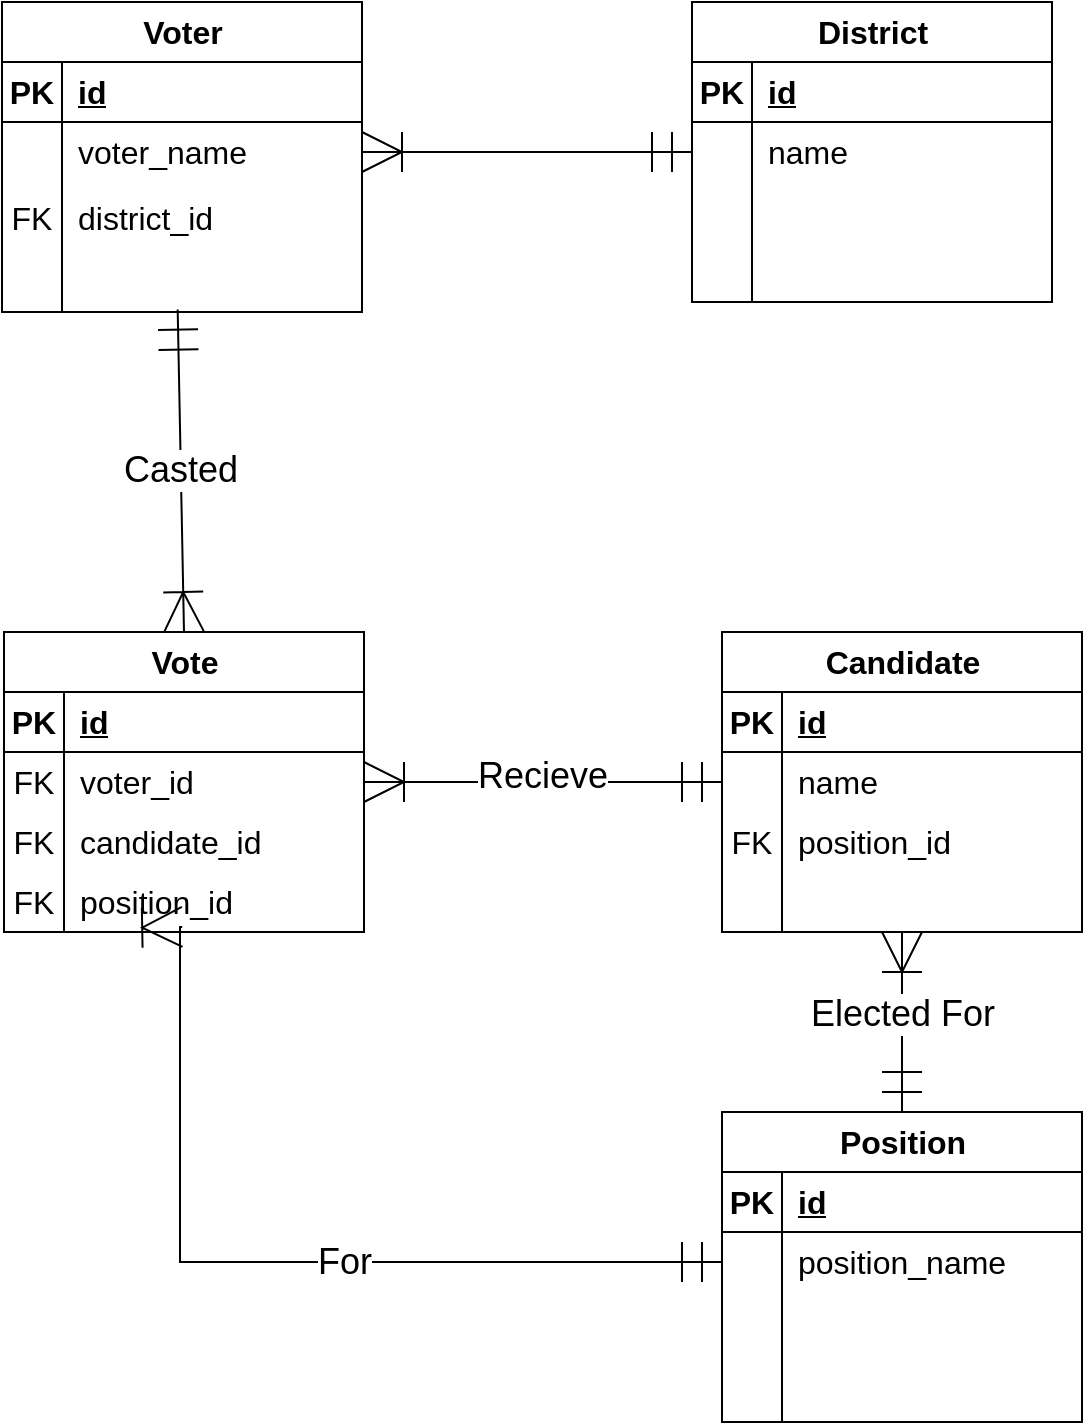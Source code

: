 <mxfile version="22.1.0" type="github">
  <diagram id="R2lEEEUBdFMjLlhIrx00" name="Page-1">
    <mxGraphModel dx="1384" dy="1087" grid="1" gridSize="15" guides="1" tooltips="1" connect="1" arrows="1" fold="1" page="1" pageScale="1" pageWidth="850" pageHeight="1100" math="0" shadow="0" extFonts="Permanent Marker^https://fonts.googleapis.com/css?family=Permanent+Marker">
      <root>
        <mxCell id="0" />
        <mxCell id="1" parent="0" />
        <mxCell id="LdrPlW5JpI6X9jHf2wMb-32" value="Voter" style="shape=table;startSize=30;container=1;collapsible=1;childLayout=tableLayout;fixedRows=1;rowLines=0;fontStyle=1;align=center;resizeLast=1;html=1;fontSize=16;" vertex="1" parent="1">
          <mxGeometry x="45" y="30" width="180" height="155" as="geometry" />
        </mxCell>
        <mxCell id="LdrPlW5JpI6X9jHf2wMb-33" value="" style="shape=tableRow;horizontal=0;startSize=0;swimlaneHead=0;swimlaneBody=0;fillColor=none;collapsible=0;dropTarget=0;points=[[0,0.5],[1,0.5]];portConstraint=eastwest;top=0;left=0;right=0;bottom=1;fontSize=16;" vertex="1" parent="LdrPlW5JpI6X9jHf2wMb-32">
          <mxGeometry y="30" width="180" height="30" as="geometry" />
        </mxCell>
        <mxCell id="LdrPlW5JpI6X9jHf2wMb-34" value="PK" style="shape=partialRectangle;connectable=0;fillColor=none;top=0;left=0;bottom=0;right=0;fontStyle=1;overflow=hidden;whiteSpace=wrap;html=1;fontSize=16;" vertex="1" parent="LdrPlW5JpI6X9jHf2wMb-33">
          <mxGeometry width="30" height="30" as="geometry">
            <mxRectangle width="30" height="30" as="alternateBounds" />
          </mxGeometry>
        </mxCell>
        <mxCell id="LdrPlW5JpI6X9jHf2wMb-35" value="id" style="shape=partialRectangle;connectable=0;fillColor=none;top=0;left=0;bottom=0;right=0;align=left;spacingLeft=6;fontStyle=5;overflow=hidden;whiteSpace=wrap;html=1;fontSize=16;" vertex="1" parent="LdrPlW5JpI6X9jHf2wMb-33">
          <mxGeometry x="30" width="150" height="30" as="geometry">
            <mxRectangle width="150" height="30" as="alternateBounds" />
          </mxGeometry>
        </mxCell>
        <mxCell id="LdrPlW5JpI6X9jHf2wMb-36" value="" style="shape=tableRow;horizontal=0;startSize=0;swimlaneHead=0;swimlaneBody=0;fillColor=none;collapsible=0;dropTarget=0;points=[[0,0.5],[1,0.5]];portConstraint=eastwest;top=0;left=0;right=0;bottom=0;fontSize=16;" vertex="1" parent="LdrPlW5JpI6X9jHf2wMb-32">
          <mxGeometry y="60" width="180" height="30" as="geometry" />
        </mxCell>
        <mxCell id="LdrPlW5JpI6X9jHf2wMb-37" value="" style="shape=partialRectangle;connectable=0;fillColor=none;top=0;left=0;bottom=0;right=0;editable=1;overflow=hidden;whiteSpace=wrap;html=1;fontSize=16;" vertex="1" parent="LdrPlW5JpI6X9jHf2wMb-36">
          <mxGeometry width="30" height="30" as="geometry">
            <mxRectangle width="30" height="30" as="alternateBounds" />
          </mxGeometry>
        </mxCell>
        <mxCell id="LdrPlW5JpI6X9jHf2wMb-38" value="voter_name" style="shape=partialRectangle;connectable=0;fillColor=none;top=0;left=0;bottom=0;right=0;align=left;spacingLeft=6;overflow=hidden;whiteSpace=wrap;html=1;fontSize=16;" vertex="1" parent="LdrPlW5JpI6X9jHf2wMb-36">
          <mxGeometry x="30" width="150" height="30" as="geometry">
            <mxRectangle width="150" height="30" as="alternateBounds" />
          </mxGeometry>
        </mxCell>
        <mxCell id="LdrPlW5JpI6X9jHf2wMb-39" value="" style="shape=tableRow;horizontal=0;startSize=0;swimlaneHead=0;swimlaneBody=0;fillColor=none;collapsible=0;dropTarget=0;points=[[0,0.5],[1,0.5]];portConstraint=eastwest;top=0;left=0;right=0;bottom=0;fontSize=16;" vertex="1" parent="LdrPlW5JpI6X9jHf2wMb-32">
          <mxGeometry y="90" width="180" height="35" as="geometry" />
        </mxCell>
        <mxCell id="LdrPlW5JpI6X9jHf2wMb-40" value="FK" style="shape=partialRectangle;connectable=0;fillColor=none;top=0;left=0;bottom=0;right=0;editable=1;overflow=hidden;whiteSpace=wrap;html=1;fontSize=16;" vertex="1" parent="LdrPlW5JpI6X9jHf2wMb-39">
          <mxGeometry width="30" height="35" as="geometry">
            <mxRectangle width="30" height="35" as="alternateBounds" />
          </mxGeometry>
        </mxCell>
        <mxCell id="LdrPlW5JpI6X9jHf2wMb-41" value="district_id" style="shape=partialRectangle;connectable=0;fillColor=none;top=0;left=0;bottom=0;right=0;align=left;spacingLeft=6;overflow=hidden;whiteSpace=wrap;html=1;fontSize=16;" vertex="1" parent="LdrPlW5JpI6X9jHf2wMb-39">
          <mxGeometry x="30" width="150" height="35" as="geometry">
            <mxRectangle width="150" height="35" as="alternateBounds" />
          </mxGeometry>
        </mxCell>
        <mxCell id="LdrPlW5JpI6X9jHf2wMb-42" value="" style="shape=tableRow;horizontal=0;startSize=0;swimlaneHead=0;swimlaneBody=0;fillColor=none;collapsible=0;dropTarget=0;points=[[0,0.5],[1,0.5]];portConstraint=eastwest;top=0;left=0;right=0;bottom=0;fontSize=16;" vertex="1" parent="LdrPlW5JpI6X9jHf2wMb-32">
          <mxGeometry y="125" width="180" height="30" as="geometry" />
        </mxCell>
        <mxCell id="LdrPlW5JpI6X9jHf2wMb-43" value="" style="shape=partialRectangle;connectable=0;fillColor=none;top=0;left=0;bottom=0;right=0;editable=1;overflow=hidden;whiteSpace=wrap;html=1;fontSize=16;" vertex="1" parent="LdrPlW5JpI6X9jHf2wMb-42">
          <mxGeometry width="30" height="30" as="geometry">
            <mxRectangle width="30" height="30" as="alternateBounds" />
          </mxGeometry>
        </mxCell>
        <mxCell id="LdrPlW5JpI6X9jHf2wMb-44" value="" style="shape=partialRectangle;connectable=0;fillColor=none;top=0;left=0;bottom=0;right=0;align=left;spacingLeft=6;overflow=hidden;whiteSpace=wrap;html=1;fontSize=16;" vertex="1" parent="LdrPlW5JpI6X9jHf2wMb-42">
          <mxGeometry x="30" width="150" height="30" as="geometry">
            <mxRectangle width="150" height="30" as="alternateBounds" />
          </mxGeometry>
        </mxCell>
        <mxCell id="LdrPlW5JpI6X9jHf2wMb-60" value="District" style="shape=table;startSize=30;container=1;collapsible=1;childLayout=tableLayout;fixedRows=1;rowLines=0;fontStyle=1;align=center;resizeLast=1;html=1;fontSize=16;" vertex="1" parent="1">
          <mxGeometry x="390" y="30" width="180" height="150" as="geometry" />
        </mxCell>
        <mxCell id="LdrPlW5JpI6X9jHf2wMb-61" value="" style="shape=tableRow;horizontal=0;startSize=0;swimlaneHead=0;swimlaneBody=0;fillColor=none;collapsible=0;dropTarget=0;points=[[0,0.5],[1,0.5]];portConstraint=eastwest;top=0;left=0;right=0;bottom=1;fontSize=16;" vertex="1" parent="LdrPlW5JpI6X9jHf2wMb-60">
          <mxGeometry y="30" width="180" height="30" as="geometry" />
        </mxCell>
        <mxCell id="LdrPlW5JpI6X9jHf2wMb-62" value="PK" style="shape=partialRectangle;connectable=0;fillColor=none;top=0;left=0;bottom=0;right=0;fontStyle=1;overflow=hidden;whiteSpace=wrap;html=1;fontSize=16;" vertex="1" parent="LdrPlW5JpI6X9jHf2wMb-61">
          <mxGeometry width="30" height="30" as="geometry">
            <mxRectangle width="30" height="30" as="alternateBounds" />
          </mxGeometry>
        </mxCell>
        <mxCell id="LdrPlW5JpI6X9jHf2wMb-63" value="id" style="shape=partialRectangle;connectable=0;fillColor=none;top=0;left=0;bottom=0;right=0;align=left;spacingLeft=6;fontStyle=5;overflow=hidden;whiteSpace=wrap;html=1;fontSize=16;" vertex="1" parent="LdrPlW5JpI6X9jHf2wMb-61">
          <mxGeometry x="30" width="150" height="30" as="geometry">
            <mxRectangle width="150" height="30" as="alternateBounds" />
          </mxGeometry>
        </mxCell>
        <mxCell id="LdrPlW5JpI6X9jHf2wMb-64" value="" style="shape=tableRow;horizontal=0;startSize=0;swimlaneHead=0;swimlaneBody=0;fillColor=none;collapsible=0;dropTarget=0;points=[[0,0.5],[1,0.5]];portConstraint=eastwest;top=0;left=0;right=0;bottom=0;fontSize=16;" vertex="1" parent="LdrPlW5JpI6X9jHf2wMb-60">
          <mxGeometry y="60" width="180" height="30" as="geometry" />
        </mxCell>
        <mxCell id="LdrPlW5JpI6X9jHf2wMb-65" value="" style="shape=partialRectangle;connectable=0;fillColor=none;top=0;left=0;bottom=0;right=0;editable=1;overflow=hidden;whiteSpace=wrap;html=1;fontSize=16;" vertex="1" parent="LdrPlW5JpI6X9jHf2wMb-64">
          <mxGeometry width="30" height="30" as="geometry">
            <mxRectangle width="30" height="30" as="alternateBounds" />
          </mxGeometry>
        </mxCell>
        <mxCell id="LdrPlW5JpI6X9jHf2wMb-66" value="name" style="shape=partialRectangle;connectable=0;fillColor=none;top=0;left=0;bottom=0;right=0;align=left;spacingLeft=6;overflow=hidden;whiteSpace=wrap;html=1;fontSize=16;" vertex="1" parent="LdrPlW5JpI6X9jHf2wMb-64">
          <mxGeometry x="30" width="150" height="30" as="geometry">
            <mxRectangle width="150" height="30" as="alternateBounds" />
          </mxGeometry>
        </mxCell>
        <mxCell id="LdrPlW5JpI6X9jHf2wMb-67" value="" style="shape=tableRow;horizontal=0;startSize=0;swimlaneHead=0;swimlaneBody=0;fillColor=none;collapsible=0;dropTarget=0;points=[[0,0.5],[1,0.5]];portConstraint=eastwest;top=0;left=0;right=0;bottom=0;fontSize=16;" vertex="1" parent="LdrPlW5JpI6X9jHf2wMb-60">
          <mxGeometry y="90" width="180" height="30" as="geometry" />
        </mxCell>
        <mxCell id="LdrPlW5JpI6X9jHf2wMb-68" value="" style="shape=partialRectangle;connectable=0;fillColor=none;top=0;left=0;bottom=0;right=0;editable=1;overflow=hidden;whiteSpace=wrap;html=1;fontSize=16;" vertex="1" parent="LdrPlW5JpI6X9jHf2wMb-67">
          <mxGeometry width="30" height="30" as="geometry">
            <mxRectangle width="30" height="30" as="alternateBounds" />
          </mxGeometry>
        </mxCell>
        <mxCell id="LdrPlW5JpI6X9jHf2wMb-69" value="" style="shape=partialRectangle;connectable=0;fillColor=none;top=0;left=0;bottom=0;right=0;align=left;spacingLeft=6;overflow=hidden;whiteSpace=wrap;html=1;fontSize=16;" vertex="1" parent="LdrPlW5JpI6X9jHf2wMb-67">
          <mxGeometry x="30" width="150" height="30" as="geometry">
            <mxRectangle width="150" height="30" as="alternateBounds" />
          </mxGeometry>
        </mxCell>
        <mxCell id="LdrPlW5JpI6X9jHf2wMb-70" value="" style="shape=tableRow;horizontal=0;startSize=0;swimlaneHead=0;swimlaneBody=0;fillColor=none;collapsible=0;dropTarget=0;points=[[0,0.5],[1,0.5]];portConstraint=eastwest;top=0;left=0;right=0;bottom=0;fontSize=16;" vertex="1" parent="LdrPlW5JpI6X9jHf2wMb-60">
          <mxGeometry y="120" width="180" height="30" as="geometry" />
        </mxCell>
        <mxCell id="LdrPlW5JpI6X9jHf2wMb-71" value="" style="shape=partialRectangle;connectable=0;fillColor=none;top=0;left=0;bottom=0;right=0;editable=1;overflow=hidden;whiteSpace=wrap;html=1;fontSize=16;" vertex="1" parent="LdrPlW5JpI6X9jHf2wMb-70">
          <mxGeometry width="30" height="30" as="geometry">
            <mxRectangle width="30" height="30" as="alternateBounds" />
          </mxGeometry>
        </mxCell>
        <mxCell id="LdrPlW5JpI6X9jHf2wMb-72" value="" style="shape=partialRectangle;connectable=0;fillColor=none;top=0;left=0;bottom=0;right=0;align=left;spacingLeft=6;overflow=hidden;whiteSpace=wrap;html=1;fontSize=16;" vertex="1" parent="LdrPlW5JpI6X9jHf2wMb-70">
          <mxGeometry x="30" width="150" height="30" as="geometry">
            <mxRectangle width="150" height="30" as="alternateBounds" />
          </mxGeometry>
        </mxCell>
        <mxCell id="LdrPlW5JpI6X9jHf2wMb-5" value="Candidate" style="shape=table;startSize=30;container=1;collapsible=1;childLayout=tableLayout;fixedRows=1;rowLines=0;fontStyle=1;align=center;resizeLast=1;html=1;fontSize=16;" vertex="1" parent="1">
          <mxGeometry x="405" y="345" width="180" height="150" as="geometry" />
        </mxCell>
        <mxCell id="LdrPlW5JpI6X9jHf2wMb-6" value="" style="shape=tableRow;horizontal=0;startSize=0;swimlaneHead=0;swimlaneBody=0;fillColor=none;collapsible=0;dropTarget=0;points=[[0,0.5],[1,0.5]];portConstraint=eastwest;top=0;left=0;right=0;bottom=1;fontSize=16;" vertex="1" parent="LdrPlW5JpI6X9jHf2wMb-5">
          <mxGeometry y="30" width="180" height="30" as="geometry" />
        </mxCell>
        <mxCell id="LdrPlW5JpI6X9jHf2wMb-7" value="PK" style="shape=partialRectangle;connectable=0;fillColor=none;top=0;left=0;bottom=0;right=0;fontStyle=1;overflow=hidden;whiteSpace=wrap;html=1;fontSize=16;" vertex="1" parent="LdrPlW5JpI6X9jHf2wMb-6">
          <mxGeometry width="30" height="30" as="geometry">
            <mxRectangle width="30" height="30" as="alternateBounds" />
          </mxGeometry>
        </mxCell>
        <mxCell id="LdrPlW5JpI6X9jHf2wMb-8" value="id" style="shape=partialRectangle;connectable=0;fillColor=none;top=0;left=0;bottom=0;right=0;align=left;spacingLeft=6;fontStyle=5;overflow=hidden;whiteSpace=wrap;html=1;fontSize=16;" vertex="1" parent="LdrPlW5JpI6X9jHf2wMb-6">
          <mxGeometry x="30" width="150" height="30" as="geometry">
            <mxRectangle width="150" height="30" as="alternateBounds" />
          </mxGeometry>
        </mxCell>
        <mxCell id="LdrPlW5JpI6X9jHf2wMb-9" value="" style="shape=tableRow;horizontal=0;startSize=0;swimlaneHead=0;swimlaneBody=0;fillColor=none;collapsible=0;dropTarget=0;points=[[0,0.5],[1,0.5]];portConstraint=eastwest;top=0;left=0;right=0;bottom=0;fontSize=16;" vertex="1" parent="LdrPlW5JpI6X9jHf2wMb-5">
          <mxGeometry y="60" width="180" height="30" as="geometry" />
        </mxCell>
        <mxCell id="LdrPlW5JpI6X9jHf2wMb-10" value="" style="shape=partialRectangle;connectable=0;fillColor=none;top=0;left=0;bottom=0;right=0;editable=1;overflow=hidden;whiteSpace=wrap;html=1;fontSize=16;" vertex="1" parent="LdrPlW5JpI6X9jHf2wMb-9">
          <mxGeometry width="30" height="30" as="geometry">
            <mxRectangle width="30" height="30" as="alternateBounds" />
          </mxGeometry>
        </mxCell>
        <mxCell id="LdrPlW5JpI6X9jHf2wMb-11" value="name" style="shape=partialRectangle;connectable=0;fillColor=none;top=0;left=0;bottom=0;right=0;align=left;spacingLeft=6;overflow=hidden;whiteSpace=wrap;html=1;fontSize=16;" vertex="1" parent="LdrPlW5JpI6X9jHf2wMb-9">
          <mxGeometry x="30" width="150" height="30" as="geometry">
            <mxRectangle width="150" height="30" as="alternateBounds" />
          </mxGeometry>
        </mxCell>
        <mxCell id="LdrPlW5JpI6X9jHf2wMb-12" value="" style="shape=tableRow;horizontal=0;startSize=0;swimlaneHead=0;swimlaneBody=0;fillColor=none;collapsible=0;dropTarget=0;points=[[0,0.5],[1,0.5]];portConstraint=eastwest;top=0;left=0;right=0;bottom=0;fontSize=16;" vertex="1" parent="LdrPlW5JpI6X9jHf2wMb-5">
          <mxGeometry y="90" width="180" height="30" as="geometry" />
        </mxCell>
        <mxCell id="LdrPlW5JpI6X9jHf2wMb-13" value="FK" style="shape=partialRectangle;connectable=0;fillColor=none;top=0;left=0;bottom=0;right=0;editable=1;overflow=hidden;whiteSpace=wrap;html=1;fontSize=16;" vertex="1" parent="LdrPlW5JpI6X9jHf2wMb-12">
          <mxGeometry width="30" height="30" as="geometry">
            <mxRectangle width="30" height="30" as="alternateBounds" />
          </mxGeometry>
        </mxCell>
        <mxCell id="LdrPlW5JpI6X9jHf2wMb-14" value="position_id" style="shape=partialRectangle;connectable=0;fillColor=none;top=0;left=0;bottom=0;right=0;align=left;spacingLeft=6;overflow=hidden;whiteSpace=wrap;html=1;fontSize=16;" vertex="1" parent="LdrPlW5JpI6X9jHf2wMb-12">
          <mxGeometry x="30" width="150" height="30" as="geometry">
            <mxRectangle width="150" height="30" as="alternateBounds" />
          </mxGeometry>
        </mxCell>
        <mxCell id="LdrPlW5JpI6X9jHf2wMb-15" value="" style="shape=tableRow;horizontal=0;startSize=0;swimlaneHead=0;swimlaneBody=0;fillColor=none;collapsible=0;dropTarget=0;points=[[0,0.5],[1,0.5]];portConstraint=eastwest;top=0;left=0;right=0;bottom=0;fontSize=16;" vertex="1" parent="LdrPlW5JpI6X9jHf2wMb-5">
          <mxGeometry y="120" width="180" height="30" as="geometry" />
        </mxCell>
        <mxCell id="LdrPlW5JpI6X9jHf2wMb-16" value="" style="shape=partialRectangle;connectable=0;fillColor=none;top=0;left=0;bottom=0;right=0;editable=1;overflow=hidden;whiteSpace=wrap;html=1;fontSize=16;" vertex="1" parent="LdrPlW5JpI6X9jHf2wMb-15">
          <mxGeometry width="30" height="30" as="geometry">
            <mxRectangle width="30" height="30" as="alternateBounds" />
          </mxGeometry>
        </mxCell>
        <mxCell id="LdrPlW5JpI6X9jHf2wMb-17" value="" style="shape=partialRectangle;connectable=0;fillColor=none;top=0;left=0;bottom=0;right=0;align=left;spacingLeft=6;overflow=hidden;whiteSpace=wrap;html=1;fontSize=16;" vertex="1" parent="LdrPlW5JpI6X9jHf2wMb-15">
          <mxGeometry x="30" width="150" height="30" as="geometry">
            <mxRectangle width="150" height="30" as="alternateBounds" />
          </mxGeometry>
        </mxCell>
        <mxCell id="LdrPlW5JpI6X9jHf2wMb-119" style="edgeStyle=none;curved=1;rounded=0;orthogonalLoop=1;jettySize=auto;html=1;exitX=0.75;exitY=0;exitDx=0;exitDy=0;fontSize=12;startSize=8;endSize=8;" edge="1" parent="1" source="LdrPlW5JpI6X9jHf2wMb-5" target="LdrPlW5JpI6X9jHf2wMb-5">
          <mxGeometry relative="1" as="geometry" />
        </mxCell>
        <mxCell id="LdrPlW5JpI6X9jHf2wMb-126" value="Vote" style="shape=table;startSize=30;container=1;collapsible=1;childLayout=tableLayout;fixedRows=1;rowLines=0;fontStyle=1;align=center;resizeLast=1;html=1;fontSize=16;" vertex="1" parent="1">
          <mxGeometry x="46" y="345" width="180" height="150" as="geometry" />
        </mxCell>
        <mxCell id="LdrPlW5JpI6X9jHf2wMb-127" value="" style="shape=tableRow;horizontal=0;startSize=0;swimlaneHead=0;swimlaneBody=0;fillColor=none;collapsible=0;dropTarget=0;points=[[0,0.5],[1,0.5]];portConstraint=eastwest;top=0;left=0;right=0;bottom=1;fontSize=16;" vertex="1" parent="LdrPlW5JpI6X9jHf2wMb-126">
          <mxGeometry y="30" width="180" height="30" as="geometry" />
        </mxCell>
        <mxCell id="LdrPlW5JpI6X9jHf2wMb-128" value="PK" style="shape=partialRectangle;connectable=0;fillColor=none;top=0;left=0;bottom=0;right=0;fontStyle=1;overflow=hidden;whiteSpace=wrap;html=1;fontSize=16;" vertex="1" parent="LdrPlW5JpI6X9jHf2wMb-127">
          <mxGeometry width="30" height="30" as="geometry">
            <mxRectangle width="30" height="30" as="alternateBounds" />
          </mxGeometry>
        </mxCell>
        <mxCell id="LdrPlW5JpI6X9jHf2wMb-129" value="id" style="shape=partialRectangle;connectable=0;fillColor=none;top=0;left=0;bottom=0;right=0;align=left;spacingLeft=6;fontStyle=5;overflow=hidden;whiteSpace=wrap;html=1;fontSize=16;" vertex="1" parent="LdrPlW5JpI6X9jHf2wMb-127">
          <mxGeometry x="30" width="150" height="30" as="geometry">
            <mxRectangle width="150" height="30" as="alternateBounds" />
          </mxGeometry>
        </mxCell>
        <mxCell id="LdrPlW5JpI6X9jHf2wMb-130" value="" style="shape=tableRow;horizontal=0;startSize=0;swimlaneHead=0;swimlaneBody=0;fillColor=none;collapsible=0;dropTarget=0;points=[[0,0.5],[1,0.5]];portConstraint=eastwest;top=0;left=0;right=0;bottom=0;fontSize=16;" vertex="1" parent="LdrPlW5JpI6X9jHf2wMb-126">
          <mxGeometry y="60" width="180" height="30" as="geometry" />
        </mxCell>
        <mxCell id="LdrPlW5JpI6X9jHf2wMb-131" value="FK" style="shape=partialRectangle;connectable=0;fillColor=none;top=0;left=0;bottom=0;right=0;editable=1;overflow=hidden;whiteSpace=wrap;html=1;fontSize=16;" vertex="1" parent="LdrPlW5JpI6X9jHf2wMb-130">
          <mxGeometry width="30" height="30" as="geometry">
            <mxRectangle width="30" height="30" as="alternateBounds" />
          </mxGeometry>
        </mxCell>
        <mxCell id="LdrPlW5JpI6X9jHf2wMb-132" value="voter_id" style="shape=partialRectangle;connectable=0;fillColor=none;top=0;left=0;bottom=0;right=0;align=left;spacingLeft=6;overflow=hidden;whiteSpace=wrap;html=1;fontSize=16;" vertex="1" parent="LdrPlW5JpI6X9jHf2wMb-130">
          <mxGeometry x="30" width="150" height="30" as="geometry">
            <mxRectangle width="150" height="30" as="alternateBounds" />
          </mxGeometry>
        </mxCell>
        <mxCell id="LdrPlW5JpI6X9jHf2wMb-133" value="" style="shape=tableRow;horizontal=0;startSize=0;swimlaneHead=0;swimlaneBody=0;fillColor=none;collapsible=0;dropTarget=0;points=[[0,0.5],[1,0.5]];portConstraint=eastwest;top=0;left=0;right=0;bottom=0;fontSize=16;" vertex="1" parent="LdrPlW5JpI6X9jHf2wMb-126">
          <mxGeometry y="90" width="180" height="30" as="geometry" />
        </mxCell>
        <mxCell id="LdrPlW5JpI6X9jHf2wMb-134" value="FK" style="shape=partialRectangle;connectable=0;fillColor=none;top=0;left=0;bottom=0;right=0;editable=1;overflow=hidden;whiteSpace=wrap;html=1;fontSize=16;" vertex="1" parent="LdrPlW5JpI6X9jHf2wMb-133">
          <mxGeometry width="30" height="30" as="geometry">
            <mxRectangle width="30" height="30" as="alternateBounds" />
          </mxGeometry>
        </mxCell>
        <mxCell id="LdrPlW5JpI6X9jHf2wMb-135" value="candidate_id" style="shape=partialRectangle;connectable=0;fillColor=none;top=0;left=0;bottom=0;right=0;align=left;spacingLeft=6;overflow=hidden;whiteSpace=wrap;html=1;fontSize=16;" vertex="1" parent="LdrPlW5JpI6X9jHf2wMb-133">
          <mxGeometry x="30" width="150" height="30" as="geometry">
            <mxRectangle width="150" height="30" as="alternateBounds" />
          </mxGeometry>
        </mxCell>
        <mxCell id="LdrPlW5JpI6X9jHf2wMb-136" value="" style="shape=tableRow;horizontal=0;startSize=0;swimlaneHead=0;swimlaneBody=0;fillColor=none;collapsible=0;dropTarget=0;points=[[0,0.5],[1,0.5]];portConstraint=eastwest;top=0;left=0;right=0;bottom=0;fontSize=16;" vertex="1" parent="LdrPlW5JpI6X9jHf2wMb-126">
          <mxGeometry y="120" width="180" height="30" as="geometry" />
        </mxCell>
        <mxCell id="LdrPlW5JpI6X9jHf2wMb-137" value="FK" style="shape=partialRectangle;connectable=0;fillColor=none;top=0;left=0;bottom=0;right=0;editable=1;overflow=hidden;whiteSpace=wrap;html=1;fontSize=16;" vertex="1" parent="LdrPlW5JpI6X9jHf2wMb-136">
          <mxGeometry width="30" height="30" as="geometry">
            <mxRectangle width="30" height="30" as="alternateBounds" />
          </mxGeometry>
        </mxCell>
        <mxCell id="LdrPlW5JpI6X9jHf2wMb-138" value="position_id" style="shape=partialRectangle;connectable=0;fillColor=none;top=0;left=0;bottom=0;right=0;align=left;spacingLeft=6;overflow=hidden;whiteSpace=wrap;html=1;fontSize=16;" vertex="1" parent="LdrPlW5JpI6X9jHf2wMb-136">
          <mxGeometry x="30" width="150" height="30" as="geometry">
            <mxRectangle width="150" height="30" as="alternateBounds" />
          </mxGeometry>
        </mxCell>
        <mxCell id="LdrPlW5JpI6X9jHf2wMb-148" value="Position" style="shape=table;startSize=30;container=1;collapsible=1;childLayout=tableLayout;fixedRows=1;rowLines=0;fontStyle=1;align=center;resizeLast=1;html=1;fontSize=16;" vertex="1" parent="1">
          <mxGeometry x="405" y="585" width="180" height="155" as="geometry" />
        </mxCell>
        <mxCell id="LdrPlW5JpI6X9jHf2wMb-149" value="" style="shape=tableRow;horizontal=0;startSize=0;swimlaneHead=0;swimlaneBody=0;fillColor=none;collapsible=0;dropTarget=0;points=[[0,0.5],[1,0.5]];portConstraint=eastwest;top=0;left=0;right=0;bottom=1;fontSize=16;" vertex="1" parent="LdrPlW5JpI6X9jHf2wMb-148">
          <mxGeometry y="30" width="180" height="30" as="geometry" />
        </mxCell>
        <mxCell id="LdrPlW5JpI6X9jHf2wMb-150" value="PK" style="shape=partialRectangle;connectable=0;fillColor=none;top=0;left=0;bottom=0;right=0;fontStyle=1;overflow=hidden;whiteSpace=wrap;html=1;fontSize=16;" vertex="1" parent="LdrPlW5JpI6X9jHf2wMb-149">
          <mxGeometry width="30" height="30" as="geometry">
            <mxRectangle width="30" height="30" as="alternateBounds" />
          </mxGeometry>
        </mxCell>
        <mxCell id="LdrPlW5JpI6X9jHf2wMb-151" value="id" style="shape=partialRectangle;connectable=0;fillColor=none;top=0;left=0;bottom=0;right=0;align=left;spacingLeft=6;fontStyle=5;overflow=hidden;whiteSpace=wrap;html=1;fontSize=16;" vertex="1" parent="LdrPlW5JpI6X9jHf2wMb-149">
          <mxGeometry x="30" width="150" height="30" as="geometry">
            <mxRectangle width="150" height="30" as="alternateBounds" />
          </mxGeometry>
        </mxCell>
        <mxCell id="LdrPlW5JpI6X9jHf2wMb-152" value="" style="shape=tableRow;horizontal=0;startSize=0;swimlaneHead=0;swimlaneBody=0;fillColor=none;collapsible=0;dropTarget=0;points=[[0,0.5],[1,0.5]];portConstraint=eastwest;top=0;left=0;right=0;bottom=0;fontSize=16;" vertex="1" parent="LdrPlW5JpI6X9jHf2wMb-148">
          <mxGeometry y="60" width="180" height="30" as="geometry" />
        </mxCell>
        <mxCell id="LdrPlW5JpI6X9jHf2wMb-153" value="" style="shape=partialRectangle;connectable=0;fillColor=none;top=0;left=0;bottom=0;right=0;editable=1;overflow=hidden;whiteSpace=wrap;html=1;fontSize=16;" vertex="1" parent="LdrPlW5JpI6X9jHf2wMb-152">
          <mxGeometry width="30" height="30" as="geometry">
            <mxRectangle width="30" height="30" as="alternateBounds" />
          </mxGeometry>
        </mxCell>
        <mxCell id="LdrPlW5JpI6X9jHf2wMb-154" value="position_name" style="shape=partialRectangle;connectable=0;fillColor=none;top=0;left=0;bottom=0;right=0;align=left;spacingLeft=6;overflow=hidden;whiteSpace=wrap;html=1;fontSize=16;" vertex="1" parent="LdrPlW5JpI6X9jHf2wMb-152">
          <mxGeometry x="30" width="150" height="30" as="geometry">
            <mxRectangle width="150" height="30" as="alternateBounds" />
          </mxGeometry>
        </mxCell>
        <mxCell id="LdrPlW5JpI6X9jHf2wMb-155" value="" style="shape=tableRow;horizontal=0;startSize=0;swimlaneHead=0;swimlaneBody=0;fillColor=none;collapsible=0;dropTarget=0;points=[[0,0.5],[1,0.5]];portConstraint=eastwest;top=0;left=0;right=0;bottom=0;fontSize=16;" vertex="1" parent="LdrPlW5JpI6X9jHf2wMb-148">
          <mxGeometry y="90" width="180" height="35" as="geometry" />
        </mxCell>
        <mxCell id="LdrPlW5JpI6X9jHf2wMb-156" value="" style="shape=partialRectangle;connectable=0;fillColor=none;top=0;left=0;bottom=0;right=0;editable=1;overflow=hidden;whiteSpace=wrap;html=1;fontSize=16;" vertex="1" parent="LdrPlW5JpI6X9jHf2wMb-155">
          <mxGeometry width="30" height="35" as="geometry">
            <mxRectangle width="30" height="35" as="alternateBounds" />
          </mxGeometry>
        </mxCell>
        <mxCell id="LdrPlW5JpI6X9jHf2wMb-157" value="" style="shape=partialRectangle;connectable=0;fillColor=none;top=0;left=0;bottom=0;right=0;align=left;spacingLeft=6;overflow=hidden;whiteSpace=wrap;html=1;fontSize=16;" vertex="1" parent="LdrPlW5JpI6X9jHf2wMb-155">
          <mxGeometry x="30" width="150" height="35" as="geometry">
            <mxRectangle width="150" height="35" as="alternateBounds" />
          </mxGeometry>
        </mxCell>
        <mxCell id="LdrPlW5JpI6X9jHf2wMb-158" value="" style="shape=tableRow;horizontal=0;startSize=0;swimlaneHead=0;swimlaneBody=0;fillColor=none;collapsible=0;dropTarget=0;points=[[0,0.5],[1,0.5]];portConstraint=eastwest;top=0;left=0;right=0;bottom=0;fontSize=16;" vertex="1" parent="LdrPlW5JpI6X9jHf2wMb-148">
          <mxGeometry y="125" width="180" height="30" as="geometry" />
        </mxCell>
        <mxCell id="LdrPlW5JpI6X9jHf2wMb-159" value="" style="shape=partialRectangle;connectable=0;fillColor=none;top=0;left=0;bottom=0;right=0;editable=1;overflow=hidden;whiteSpace=wrap;html=1;fontSize=16;" vertex="1" parent="LdrPlW5JpI6X9jHf2wMb-158">
          <mxGeometry width="30" height="30" as="geometry">
            <mxRectangle width="30" height="30" as="alternateBounds" />
          </mxGeometry>
        </mxCell>
        <mxCell id="LdrPlW5JpI6X9jHf2wMb-160" value="" style="shape=partialRectangle;connectable=0;fillColor=none;top=0;left=0;bottom=0;right=0;align=left;spacingLeft=6;overflow=hidden;whiteSpace=wrap;html=1;fontSize=16;" vertex="1" parent="LdrPlW5JpI6X9jHf2wMb-158">
          <mxGeometry x="30" width="150" height="30" as="geometry">
            <mxRectangle width="150" height="30" as="alternateBounds" />
          </mxGeometry>
        </mxCell>
        <mxCell id="LdrPlW5JpI6X9jHf2wMb-167" value="" style="fontSize=12;html=1;endArrow=ERoneToMany;startArrow=ERmandOne;rounded=0;entryX=1;entryY=0.5;entryDx=0;entryDy=0;exitX=0;exitY=0.5;exitDx=0;exitDy=0;endSize=18;startSize=18;" edge="1" parent="1" source="LdrPlW5JpI6X9jHf2wMb-64" target="LdrPlW5JpI6X9jHf2wMb-36">
          <mxGeometry width="100" height="100" relative="1" as="geometry">
            <mxPoint x="255" y="180" as="sourcePoint" />
            <mxPoint x="220" y="360" as="targetPoint" />
            <Array as="points" />
          </mxGeometry>
        </mxCell>
        <mxCell id="LdrPlW5JpI6X9jHf2wMb-169" value="" style="fontSize=12;html=1;endArrow=ERoneToMany;startArrow=ERmandOne;rounded=0;exitX=0.5;exitY=0;exitDx=0;exitDy=0;endSize=18;startSize=18;" edge="1" parent="1" source="LdrPlW5JpI6X9jHf2wMb-148">
          <mxGeometry width="100" height="100" relative="1" as="geometry">
            <mxPoint x="645" y="445" as="sourcePoint" />
            <mxPoint x="495" y="495" as="targetPoint" />
          </mxGeometry>
        </mxCell>
        <mxCell id="LdrPlW5JpI6X9jHf2wMb-179" value="&lt;font style=&quot;font-size: 18px;&quot;&gt;Elected For&lt;/font&gt;" style="edgeLabel;html=1;align=center;verticalAlign=middle;resizable=0;points=[];" vertex="1" connectable="0" parent="LdrPlW5JpI6X9jHf2wMb-169">
          <mxGeometry x="0.062" relative="1" as="geometry">
            <mxPoint y="-1" as="offset" />
          </mxGeometry>
        </mxCell>
        <mxCell id="LdrPlW5JpI6X9jHf2wMb-170" value="&lt;font style=&quot;font-size: 18px;&quot;&gt;Casted&lt;/font&gt;" style="fontSize=12;html=1;endArrow=ERoneToMany;startArrow=ERmandOne;rounded=0;entryX=0.5;entryY=0;entryDx=0;entryDy=0;exitX=0.488;exitY=0.959;exitDx=0;exitDy=0;exitPerimeter=0;endSize=18;startSize=18;" edge="1" parent="1" source="LdrPlW5JpI6X9jHf2wMb-42" target="LdrPlW5JpI6X9jHf2wMb-126">
          <mxGeometry x="-0.008" width="100" height="100" relative="1" as="geometry">
            <mxPoint x="375" y="565" as="sourcePoint" />
            <mxPoint x="475" y="465" as="targetPoint" />
            <mxPoint as="offset" />
          </mxGeometry>
        </mxCell>
        <mxCell id="LdrPlW5JpI6X9jHf2wMb-174" value="" style="edgeStyle=entityRelationEdgeStyle;fontSize=12;html=1;endArrow=ERoneToMany;startArrow=ERmandOne;rounded=0;entryX=1;entryY=0.5;entryDx=0;entryDy=0;exitX=0;exitY=0.5;exitDx=0;exitDy=0;endSize=18;startSize=18;" edge="1" parent="1" source="LdrPlW5JpI6X9jHf2wMb-9" target="LdrPlW5JpI6X9jHf2wMb-130">
          <mxGeometry width="100" height="100" relative="1" as="geometry">
            <mxPoint x="165" y="655" as="sourcePoint" />
            <mxPoint x="285" y="540" as="targetPoint" />
          </mxGeometry>
        </mxCell>
        <mxCell id="LdrPlW5JpI6X9jHf2wMb-175" value="&lt;font style=&quot;font-size: 18px;&quot;&gt;Recieve&lt;/font&gt;" style="edgeLabel;html=1;align=center;verticalAlign=middle;resizable=0;points=[];" vertex="1" connectable="0" parent="LdrPlW5JpI6X9jHf2wMb-174">
          <mxGeometry x="-0.007" y="-3" relative="1" as="geometry">
            <mxPoint x="-1" as="offset" />
          </mxGeometry>
        </mxCell>
        <mxCell id="LdrPlW5JpI6X9jHf2wMb-176" value="" style="edgeStyle=orthogonalEdgeStyle;fontSize=12;html=1;endArrow=ERoneToMany;startArrow=ERmandOne;rounded=0;exitX=0;exitY=0.5;exitDx=0;exitDy=0;entryX=0.495;entryY=0.916;entryDx=0;entryDy=0;entryPerimeter=0;endSize=18;startSize=18;" edge="1" parent="1" source="LdrPlW5JpI6X9jHf2wMb-152" target="LdrPlW5JpI6X9jHf2wMb-136">
          <mxGeometry width="100" height="100" relative="1" as="geometry">
            <mxPoint x="75" y="700" as="sourcePoint" />
            <mxPoint x="128" y="525" as="targetPoint" />
            <Array as="points">
              <mxPoint x="134" y="660" />
            </Array>
          </mxGeometry>
        </mxCell>
        <mxCell id="LdrPlW5JpI6X9jHf2wMb-178" value="&lt;font style=&quot;font-size: 18px;&quot;&gt;For&lt;/font&gt;" style="edgeLabel;html=1;align=center;verticalAlign=middle;resizable=0;points=[];" vertex="1" connectable="0" parent="LdrPlW5JpI6X9jHf2wMb-176">
          <mxGeometry x="-0.145" y="6" relative="1" as="geometry">
            <mxPoint x="-1" y="-6" as="offset" />
          </mxGeometry>
        </mxCell>
      </root>
    </mxGraphModel>
  </diagram>
</mxfile>
